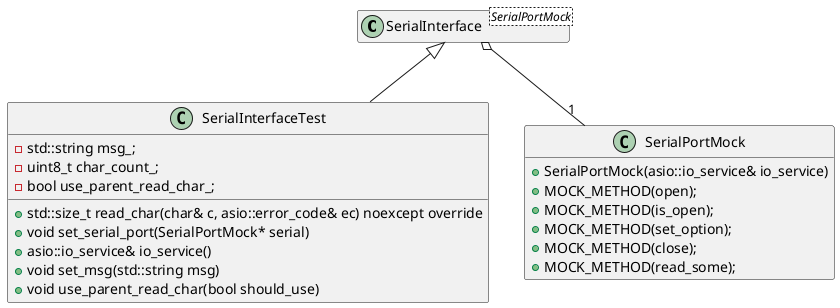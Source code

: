 @startuml SerialInterfaceTests
hide empty members

class SerialInterface<SerialPortMock>

class SerialInterfaceTest
{
    + std::size_t read_char(char& c, asio::error_code& ec) noexcept override
    + void set_serial_port(SerialPortMock* serial)
    + asio::io_service& io_service()
    + void set_msg(std::string msg)
    + void use_parent_read_char(bool should_use)
    - std::string msg_;
    - uint8_t char_count_;
    - bool use_parent_read_char_;
}

class SerialPortMock
{
    + SerialPortMock(asio::io_service& io_service)
    + MOCK_METHOD(open);
    + MOCK_METHOD(is_open);
    + MOCK_METHOD(set_option);
    + MOCK_METHOD(close);
    + MOCK_METHOD(read_some);
}

SerialInterface o-- "1" SerialPortMock
SerialInterface <|-- SerialInterfaceTest
@enduml
